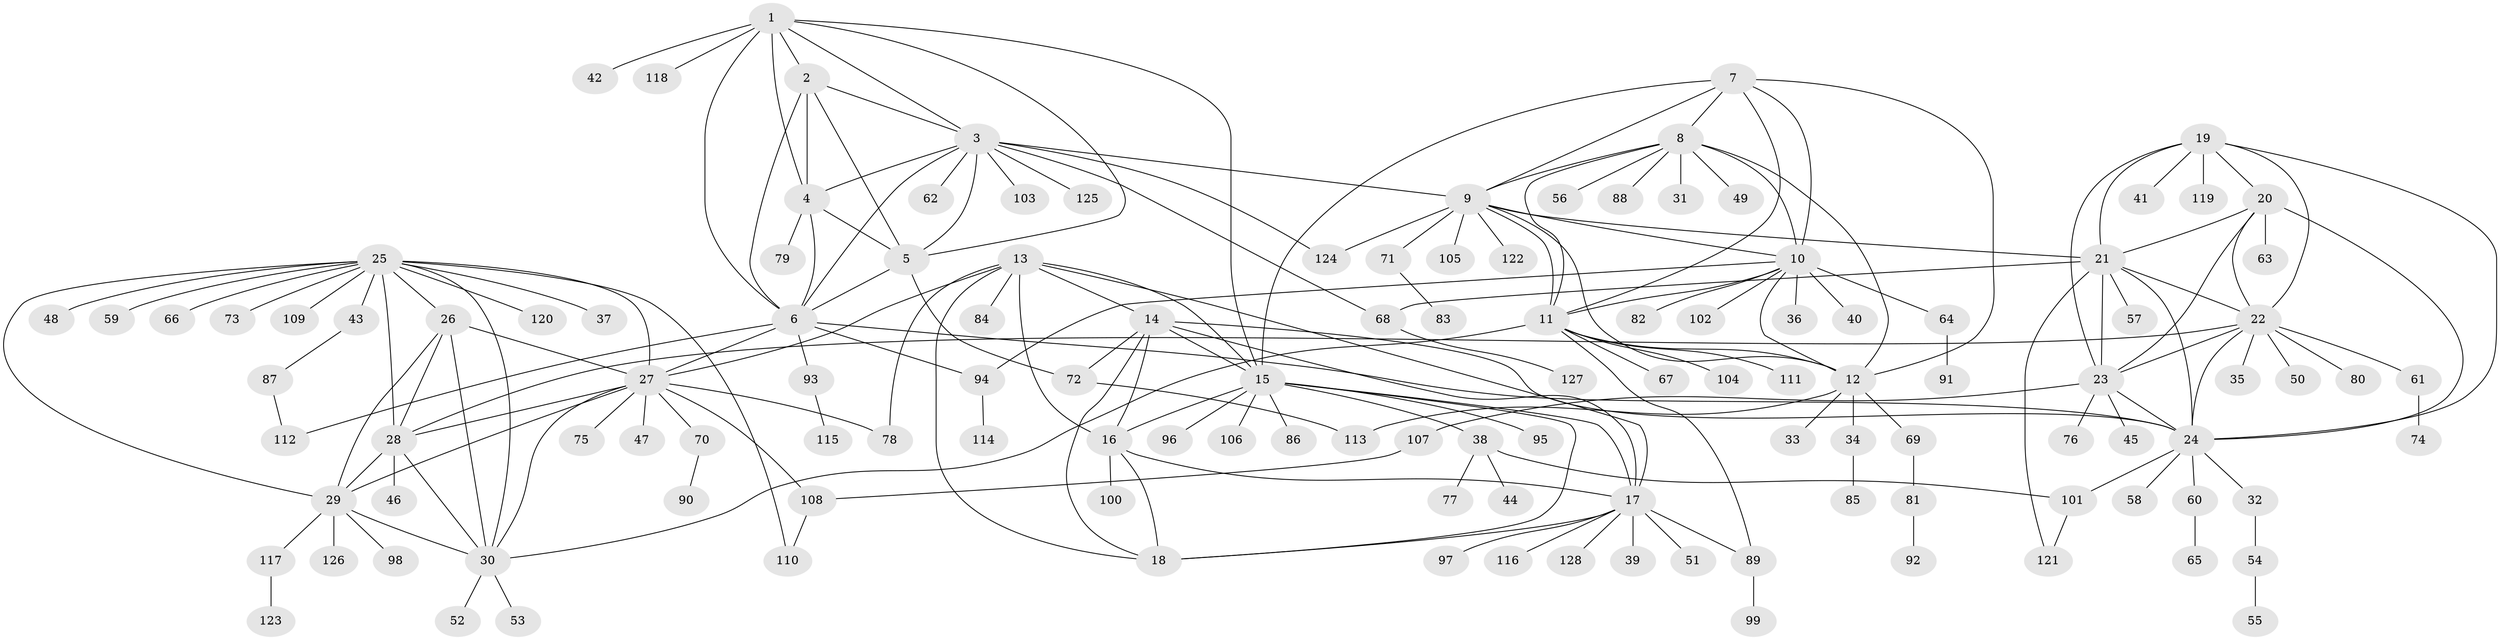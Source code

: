 // Generated by graph-tools (version 1.1) at 2025/16/03/09/25 04:16:10]
// undirected, 128 vertices, 195 edges
graph export_dot {
graph [start="1"]
  node [color=gray90,style=filled];
  1;
  2;
  3;
  4;
  5;
  6;
  7;
  8;
  9;
  10;
  11;
  12;
  13;
  14;
  15;
  16;
  17;
  18;
  19;
  20;
  21;
  22;
  23;
  24;
  25;
  26;
  27;
  28;
  29;
  30;
  31;
  32;
  33;
  34;
  35;
  36;
  37;
  38;
  39;
  40;
  41;
  42;
  43;
  44;
  45;
  46;
  47;
  48;
  49;
  50;
  51;
  52;
  53;
  54;
  55;
  56;
  57;
  58;
  59;
  60;
  61;
  62;
  63;
  64;
  65;
  66;
  67;
  68;
  69;
  70;
  71;
  72;
  73;
  74;
  75;
  76;
  77;
  78;
  79;
  80;
  81;
  82;
  83;
  84;
  85;
  86;
  87;
  88;
  89;
  90;
  91;
  92;
  93;
  94;
  95;
  96;
  97;
  98;
  99;
  100;
  101;
  102;
  103;
  104;
  105;
  106;
  107;
  108;
  109;
  110;
  111;
  112;
  113;
  114;
  115;
  116;
  117;
  118;
  119;
  120;
  121;
  122;
  123;
  124;
  125;
  126;
  127;
  128;
  1 -- 2;
  1 -- 3;
  1 -- 4;
  1 -- 5;
  1 -- 6;
  1 -- 15;
  1 -- 42;
  1 -- 118;
  2 -- 3;
  2 -- 4;
  2 -- 5;
  2 -- 6;
  3 -- 4;
  3 -- 5;
  3 -- 6;
  3 -- 9;
  3 -- 62;
  3 -- 68;
  3 -- 103;
  3 -- 124;
  3 -- 125;
  4 -- 5;
  4 -- 6;
  4 -- 79;
  5 -- 6;
  5 -- 72;
  6 -- 24;
  6 -- 27;
  6 -- 93;
  6 -- 94;
  6 -- 112;
  7 -- 8;
  7 -- 9;
  7 -- 10;
  7 -- 11;
  7 -- 12;
  7 -- 15;
  8 -- 9;
  8 -- 10;
  8 -- 11;
  8 -- 12;
  8 -- 31;
  8 -- 49;
  8 -- 56;
  8 -- 88;
  9 -- 10;
  9 -- 11;
  9 -- 12;
  9 -- 21;
  9 -- 71;
  9 -- 105;
  9 -- 122;
  9 -- 124;
  10 -- 11;
  10 -- 12;
  10 -- 36;
  10 -- 40;
  10 -- 64;
  10 -- 82;
  10 -- 94;
  10 -- 102;
  11 -- 12;
  11 -- 30;
  11 -- 67;
  11 -- 89;
  11 -- 104;
  11 -- 111;
  12 -- 33;
  12 -- 34;
  12 -- 69;
  12 -- 113;
  13 -- 14;
  13 -- 15;
  13 -- 16;
  13 -- 17;
  13 -- 18;
  13 -- 27;
  13 -- 78;
  13 -- 84;
  14 -- 15;
  14 -- 16;
  14 -- 17;
  14 -- 18;
  14 -- 24;
  14 -- 72;
  15 -- 16;
  15 -- 17;
  15 -- 18;
  15 -- 38;
  15 -- 86;
  15 -- 95;
  15 -- 96;
  15 -- 106;
  16 -- 17;
  16 -- 18;
  16 -- 100;
  17 -- 18;
  17 -- 39;
  17 -- 51;
  17 -- 89;
  17 -- 97;
  17 -- 116;
  17 -- 128;
  19 -- 20;
  19 -- 21;
  19 -- 22;
  19 -- 23;
  19 -- 24;
  19 -- 41;
  19 -- 119;
  20 -- 21;
  20 -- 22;
  20 -- 23;
  20 -- 24;
  20 -- 63;
  21 -- 22;
  21 -- 23;
  21 -- 24;
  21 -- 57;
  21 -- 68;
  21 -- 121;
  22 -- 23;
  22 -- 24;
  22 -- 28;
  22 -- 35;
  22 -- 50;
  22 -- 61;
  22 -- 80;
  23 -- 24;
  23 -- 45;
  23 -- 76;
  23 -- 107;
  24 -- 32;
  24 -- 58;
  24 -- 60;
  24 -- 101;
  25 -- 26;
  25 -- 27;
  25 -- 28;
  25 -- 29;
  25 -- 30;
  25 -- 37;
  25 -- 43;
  25 -- 48;
  25 -- 59;
  25 -- 66;
  25 -- 73;
  25 -- 109;
  25 -- 110;
  25 -- 120;
  26 -- 27;
  26 -- 28;
  26 -- 29;
  26 -- 30;
  27 -- 28;
  27 -- 29;
  27 -- 30;
  27 -- 47;
  27 -- 70;
  27 -- 75;
  27 -- 78;
  27 -- 108;
  28 -- 29;
  28 -- 30;
  28 -- 46;
  29 -- 30;
  29 -- 98;
  29 -- 117;
  29 -- 126;
  30 -- 52;
  30 -- 53;
  32 -- 54;
  34 -- 85;
  38 -- 44;
  38 -- 77;
  38 -- 101;
  43 -- 87;
  54 -- 55;
  60 -- 65;
  61 -- 74;
  64 -- 91;
  68 -- 127;
  69 -- 81;
  70 -- 90;
  71 -- 83;
  72 -- 113;
  81 -- 92;
  87 -- 112;
  89 -- 99;
  93 -- 115;
  94 -- 114;
  101 -- 121;
  107 -- 108;
  108 -- 110;
  117 -- 123;
}
